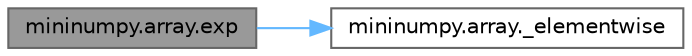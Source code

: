 digraph "mininumpy.array.exp"
{
 // LATEX_PDF_SIZE
  bgcolor="transparent";
  edge [fontname=Helvetica,fontsize=10,labelfontname=Helvetica,labelfontsize=10];
  node [fontname=Helvetica,fontsize=10,shape=box,height=0.2,width=0.4];
  rankdir="LR";
  Node1 [id="Node000001",label="mininumpy.array.exp",height=0.2,width=0.4,color="gray40", fillcolor="grey60", style="filled", fontcolor="black",tooltip=" "];
  Node1 -> Node2 [id="edge1_Node000001_Node000002",color="steelblue1",style="solid",tooltip=" "];
  Node2 [id="Node000002",label="mininumpy.array._elementwise",height=0.2,width=0.4,color="grey40", fillcolor="white", style="filled",URL="$namespacemininumpy_1_1array.html#a6599947a1d2e7fbb010e3e23cdaad0da",tooltip=" "];
}
